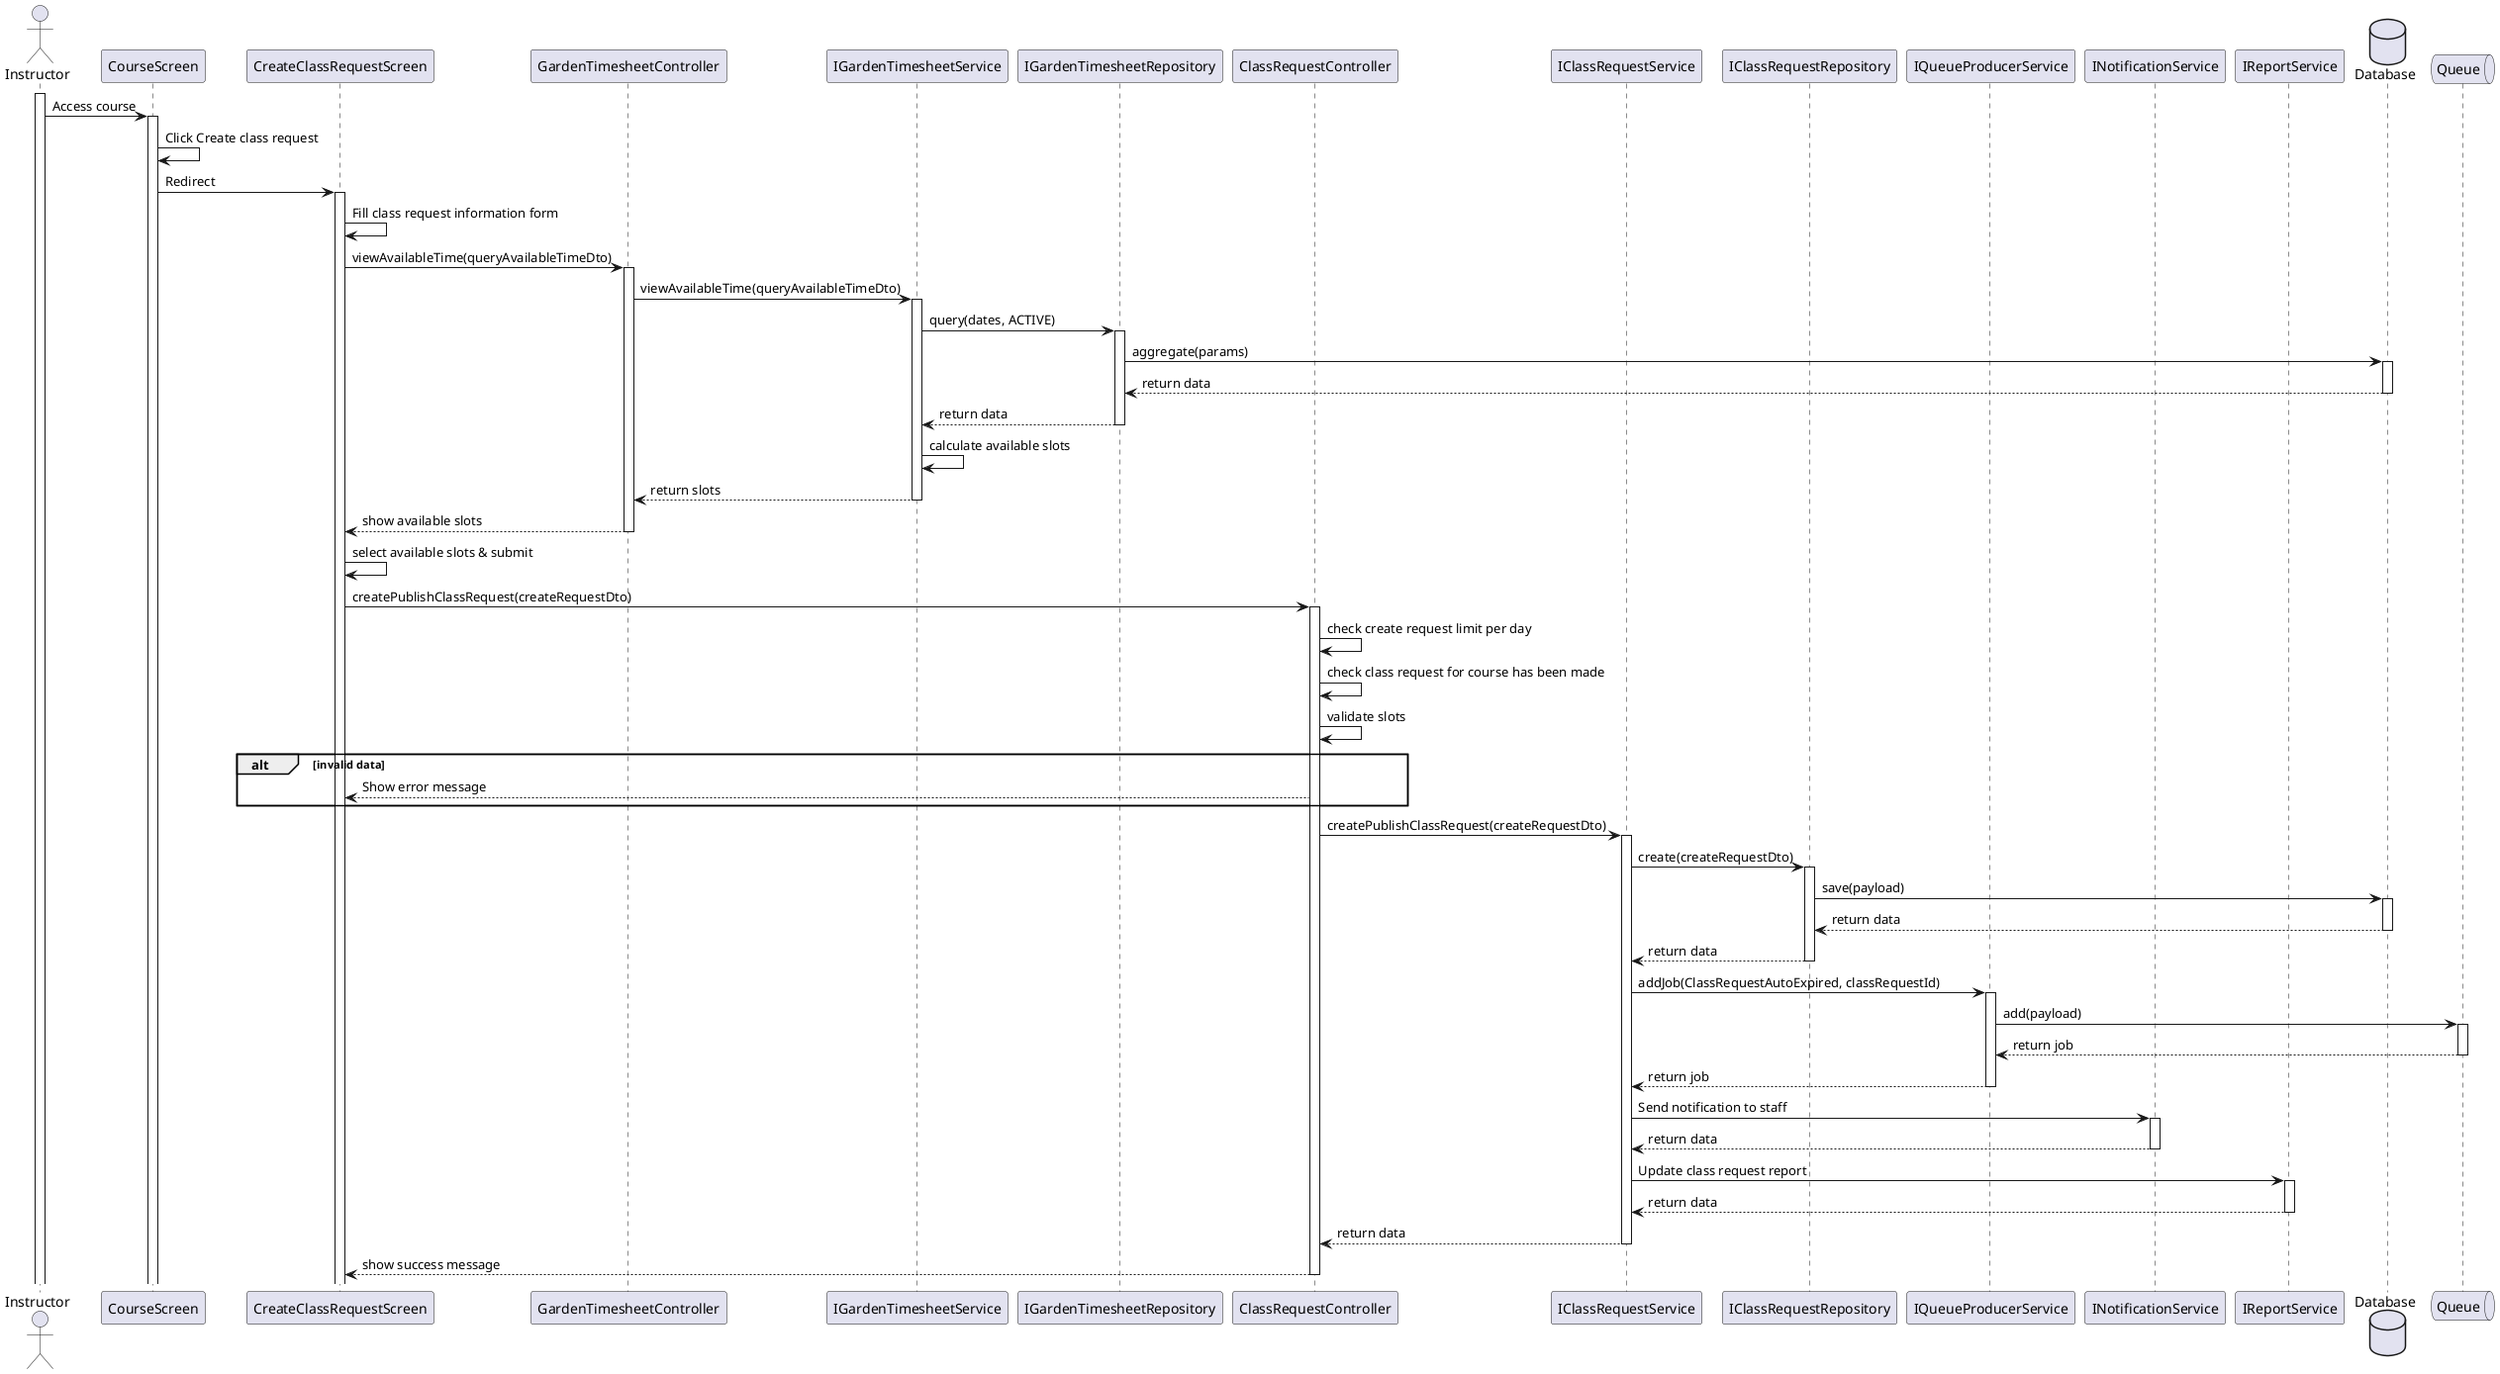 @startuml
actor Instructor
activate Instructor

participant CourseScreen
Instructor -> CourseScreen: Access course
activate CourseScreen
CourseScreen -> CourseScreen: Click Create class request

participant CreateClassRequestScreen
CourseScreen -> CreateClassRequestScreen: Redirect
activate CreateClassRequestScreen
CreateClassRequestScreen -> CreateClassRequestScreen: Fill class request information form

participant GardenTimesheetController
CreateClassRequestScreen -> GardenTimesheetController: viewAvailableTime(queryAvailableTimeDto)
activate GardenTimesheetController

participant IGardenTimesheetService
GardenTimesheetController -> IGardenTimesheetService: viewAvailableTime(queryAvailableTimeDto)
activate IGardenTimesheetService

participant IGardenTimesheetRepository
IGardenTimesheetService -> IGardenTimesheetRepository: query(dates, ACTIVE)
activate IGardenTimesheetRepository

database Database
IGardenTimesheetRepository -> Database: aggregate(params)
activate Database
Database --> IGardenTimesheetRepository: return data
deactivate Database

IGardenTimesheetRepository --> IGardenTimesheetService: return data
deactivate IGardenTimesheetRepository

IGardenTimesheetService -> IGardenTimesheetService: calculate available slots

IGardenTimesheetService --> GardenTimesheetController: return slots
deactivate IGardenTimesheetService

GardenTimesheetController --> CreateClassRequestScreen: show available slots
deactivate GardenTimesheetController

CreateClassRequestScreen -> CreateClassRequestScreen: select available slots & submit

participant ClassRequestController
CreateClassRequestScreen -> ClassRequestController: createPublishClassRequest(createRequestDto)
activate ClassRequestController
ClassRequestController -> ClassRequestController: check create request limit per day
ClassRequestController -> ClassRequestController: check class request for course has been made
ClassRequestController -> ClassRequestController: validate slots

alt invalid data
    ClassRequestController --> CreateClassRequestScreen: Show error message
end

participant IClassRequestService
ClassRequestController -> IClassRequestService: createPublishClassRequest(createRequestDto)
activate IClassRequestService

participant IClassRequestRepository
IClassRequestService -> IClassRequestRepository: create(createRequestDto)
activate IClassRequestRepository

database Database
IClassRequestRepository -> Database: save(payload)
activate Database
Database --> IClassRequestRepository: return data
deactivate Database

IClassRequestRepository --> IClassRequestService: return data
deactivate IClassRequestRepository

participant IQueueProducerService
IClassRequestService -> IQueueProducerService: addJob(ClassRequestAutoExpired, classRequestId)
activate IQueueProducerService

queue Queue
IQueueProducerService -> Queue: add(payload)
activate Queue
Queue --> IQueueProducerService: return job
deactivate Queue

IQueueProducerService --> IClassRequestService: return job
deactivate IQueueProducerService

participant INotificationService
IClassRequestService -> INotificationService: Send notification to staff
activate INotificationService

INotificationService --> IClassRequestService: return data
deactivate INotificationService

participant IReportService
IClassRequestService -> IReportService: Update class request report
activate IReportService

IReportService --> IClassRequestService: return data
deactivate IReportService

IClassRequestService --> ClassRequestController: return data
deactivate IClassRequestService

ClassRequestController --> CreateClassRequestScreen: show success message
deactivate ClassRequestController

database Database
queue Queue
@enduml